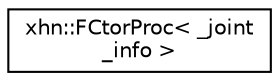 digraph "Graphical Class Hierarchy"
{
  edge [fontname="Helvetica",fontsize="10",labelfontname="Helvetica",labelfontsize="10"];
  node [fontname="Helvetica",fontsize="10",shape=record];
  rankdir="LR";
  Node1 [label="xhn::FCtorProc\< _joint\l_info \>",height=0.2,width=0.4,color="black", fillcolor="white", style="filled",URL="$structxhn_1_1_f_ctor_proc.html"];
}
